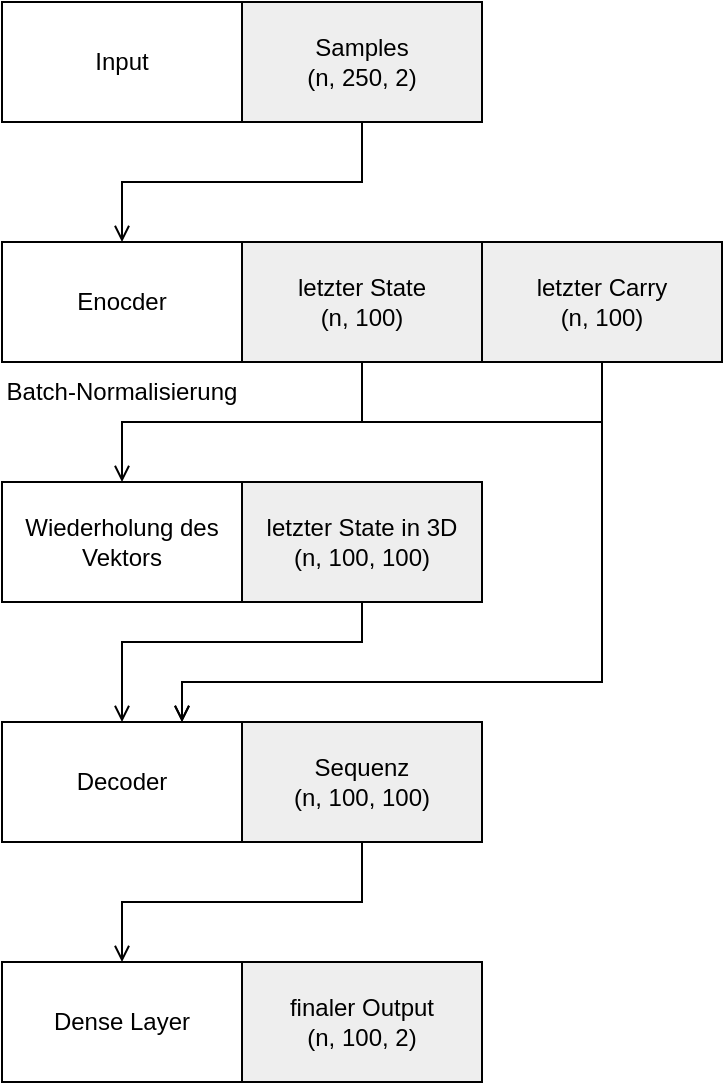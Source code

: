 <mxfile version="15.8.2" type="github">
  <diagram id="DCZs-5VggQhy5fmnCBx7" name="Page-1">
    <mxGraphModel dx="1006" dy="752" grid="0" gridSize="10" guides="1" tooltips="1" connect="1" arrows="1" fold="1" page="1" pageScale="1" pageWidth="827" pageHeight="1169" math="0" shadow="0">
      <root>
        <mxCell id="0" />
        <mxCell id="1" parent="0" />
        <mxCell id="lyzjYyBhKchkxcd_Njx_-16" value="Input" style="rounded=0;whiteSpace=wrap;html=1;portConstraint=none;" parent="1" vertex="1">
          <mxGeometry x="160" y="180" width="120" height="60" as="geometry" />
        </mxCell>
        <mxCell id="zQZ6RfHXHoT58C-zIAsw-8" style="edgeStyle=orthogonalEdgeStyle;rounded=0;sketch=0;jumpStyle=arc;orthogonalLoop=1;jettySize=auto;html=1;shadow=0;fontSize=12;endArrow=open;endFill=0;" edge="1" parent="1" source="lyzjYyBhKchkxcd_Njx_-17" target="lyzjYyBhKchkxcd_Njx_-20">
          <mxGeometry relative="1" as="geometry" />
        </mxCell>
        <mxCell id="lyzjYyBhKchkxcd_Njx_-17" value="Samples&lt;br&gt;(n, 250, 2)" style="rounded=0;whiteSpace=wrap;html=1;fillColor=#eeeeee;strokeColor=#000000;fontColor=#000000;" parent="1" vertex="1">
          <mxGeometry x="280" y="180" width="120" height="60" as="geometry" />
        </mxCell>
        <mxCell id="lyzjYyBhKchkxcd_Njx_-20" value="Enocder" style="rounded=0;whiteSpace=wrap;html=1;" parent="1" vertex="1">
          <mxGeometry x="160" y="300" width="120" height="60" as="geometry" />
        </mxCell>
        <mxCell id="zQZ6RfHXHoT58C-zIAsw-5" style="edgeStyle=orthogonalEdgeStyle;rounded=0;sketch=0;jumpStyle=arc;orthogonalLoop=1;jettySize=auto;html=1;entryX=0.75;entryY=0;entryDx=0;entryDy=0;shadow=0;fontSize=12;endArrow=open;endFill=0;strokeColor=#000000;" edge="1" parent="1" source="lyzjYyBhKchkxcd_Njx_-21" target="lyzjYyBhKchkxcd_Njx_-26">
          <mxGeometry relative="1" as="geometry">
            <Array as="points">
              <mxPoint x="460" y="520" />
              <mxPoint x="250" y="520" />
            </Array>
          </mxGeometry>
        </mxCell>
        <mxCell id="lyzjYyBhKchkxcd_Njx_-21" value="letzter Carry&lt;br&gt;(n, 100)" style="rounded=0;whiteSpace=wrap;html=1;fillColor=#eeeeee;strokeColor=#000000;fontColor=#000000;" parent="1" vertex="1">
          <mxGeometry x="400" y="300" width="120" height="60" as="geometry" />
        </mxCell>
        <mxCell id="lyzjYyBhKchkxcd_Njx_-35" style="edgeStyle=orthogonalEdgeStyle;rounded=0;sketch=0;jumpStyle=arc;orthogonalLoop=1;jettySize=auto;html=1;shadow=0;endArrow=open;endFill=0;entryX=0.5;entryY=0;entryDx=0;entryDy=0;" parent="1" target="lyzjYyBhKchkxcd_Njx_-34" edge="1">
          <mxGeometry relative="1" as="geometry">
            <mxPoint x="340" y="330" as="sourcePoint" />
            <mxPoint x="220" y="441" as="targetPoint" />
            <Array as="points">
              <mxPoint x="340" y="390" />
              <mxPoint x="220" y="390" />
            </Array>
          </mxGeometry>
        </mxCell>
        <mxCell id="zQZ6RfHXHoT58C-zIAsw-7" style="edgeStyle=orthogonalEdgeStyle;rounded=0;sketch=0;jumpStyle=arc;orthogonalLoop=1;jettySize=auto;html=1;entryX=0.75;entryY=0;entryDx=0;entryDy=0;shadow=0;fontSize=12;endArrow=open;endFill=0;strokeColor=#000000;" edge="1" parent="1" target="lyzjYyBhKchkxcd_Njx_-26">
          <mxGeometry relative="1" as="geometry">
            <mxPoint x="340" y="309" as="sourcePoint" />
            <mxPoint x="250" y="530" as="targetPoint" />
            <Array as="points">
              <mxPoint x="340" y="390" />
              <mxPoint x="460" y="390" />
              <mxPoint x="460" y="520" />
              <mxPoint x="250" y="520" />
            </Array>
          </mxGeometry>
        </mxCell>
        <mxCell id="lyzjYyBhKchkxcd_Njx_-25" value="letzter State&lt;br&gt;(n, 100)" style="rounded=0;whiteSpace=wrap;html=1;fillColor=#eeeeee;strokeColor=#000000;fontColor=#000000;" parent="1" vertex="1">
          <mxGeometry x="280" y="300" width="120" height="60" as="geometry" />
        </mxCell>
        <mxCell id="lyzjYyBhKchkxcd_Njx_-26" value="Decoder" style="rounded=0;whiteSpace=wrap;html=1;" parent="1" vertex="1">
          <mxGeometry x="160" y="540" width="120" height="60" as="geometry" />
        </mxCell>
        <mxCell id="lyzjYyBhKchkxcd_Njx_-44" style="edgeStyle=orthogonalEdgeStyle;rounded=0;sketch=0;jumpStyle=arc;orthogonalLoop=1;jettySize=auto;html=1;shadow=0;endArrow=open;endFill=0;" parent="1" source="lyzjYyBhKchkxcd_Njx_-31" target="lyzjYyBhKchkxcd_Njx_-43" edge="1">
          <mxGeometry relative="1" as="geometry" />
        </mxCell>
        <mxCell id="lyzjYyBhKchkxcd_Njx_-31" value="Sequenz&lt;br&gt;(n, 100, 100)" style="rounded=0;whiteSpace=wrap;html=1;fillColor=#eeeeee;strokeColor=#000000;fontColor=#000000;" parent="1" vertex="1">
          <mxGeometry x="280" y="540" width="120" height="60" as="geometry" />
        </mxCell>
        <mxCell id="lyzjYyBhKchkxcd_Njx_-34" value="Wiederholung des Vektors" style="rounded=0;whiteSpace=wrap;html=1;" parent="1" vertex="1">
          <mxGeometry x="160" y="420" width="120" height="60" as="geometry" />
        </mxCell>
        <mxCell id="lyzjYyBhKchkxcd_Njx_-40" style="edgeStyle=orthogonalEdgeStyle;rounded=0;sketch=0;jumpStyle=arc;orthogonalLoop=1;jettySize=auto;html=1;entryX=0.5;entryY=0;entryDx=0;entryDy=0;shadow=0;endArrow=open;endFill=0;" parent="1" source="lyzjYyBhKchkxcd_Njx_-37" target="lyzjYyBhKchkxcd_Njx_-26" edge="1">
          <mxGeometry relative="1" as="geometry">
            <Array as="points">
              <mxPoint x="340" y="500" />
              <mxPoint x="220" y="500" />
            </Array>
          </mxGeometry>
        </mxCell>
        <mxCell id="lyzjYyBhKchkxcd_Njx_-37" value="letzter State in 3D&lt;br&gt;(n, 100, 100)" style="rounded=0;whiteSpace=wrap;html=1;fillColor=#eeeeee;strokeColor=#000000;fontColor=#000000;" parent="1" vertex="1">
          <mxGeometry x="280" y="420" width="120" height="60" as="geometry" />
        </mxCell>
        <mxCell id="lyzjYyBhKchkxcd_Njx_-43" value="Dense Layer" style="rounded=0;whiteSpace=wrap;html=1;" parent="1" vertex="1">
          <mxGeometry x="160" y="660" width="120" height="60" as="geometry" />
        </mxCell>
        <mxCell id="lyzjYyBhKchkxcd_Njx_-45" value="finaler Output&lt;br&gt;(n, 100, 2)" style="rounded=0;whiteSpace=wrap;html=1;fillColor=#eeeeee;strokeColor=#000000;fontColor=#000000;" parent="1" vertex="1">
          <mxGeometry x="280" y="660" width="120" height="60" as="geometry" />
        </mxCell>
        <mxCell id="zQZ6RfHXHoT58C-zIAsw-4" value="&lt;font style=&quot;font-size: 12px&quot;&gt;Batch-Normalisierung&lt;/font&gt;" style="text;html=1;strokeColor=none;fillColor=none;align=center;verticalAlign=middle;whiteSpace=wrap;rounded=0;fontSize=11;" vertex="1" parent="1">
          <mxGeometry x="160" y="360" width="120" height="30" as="geometry" />
        </mxCell>
      </root>
    </mxGraphModel>
  </diagram>
</mxfile>
